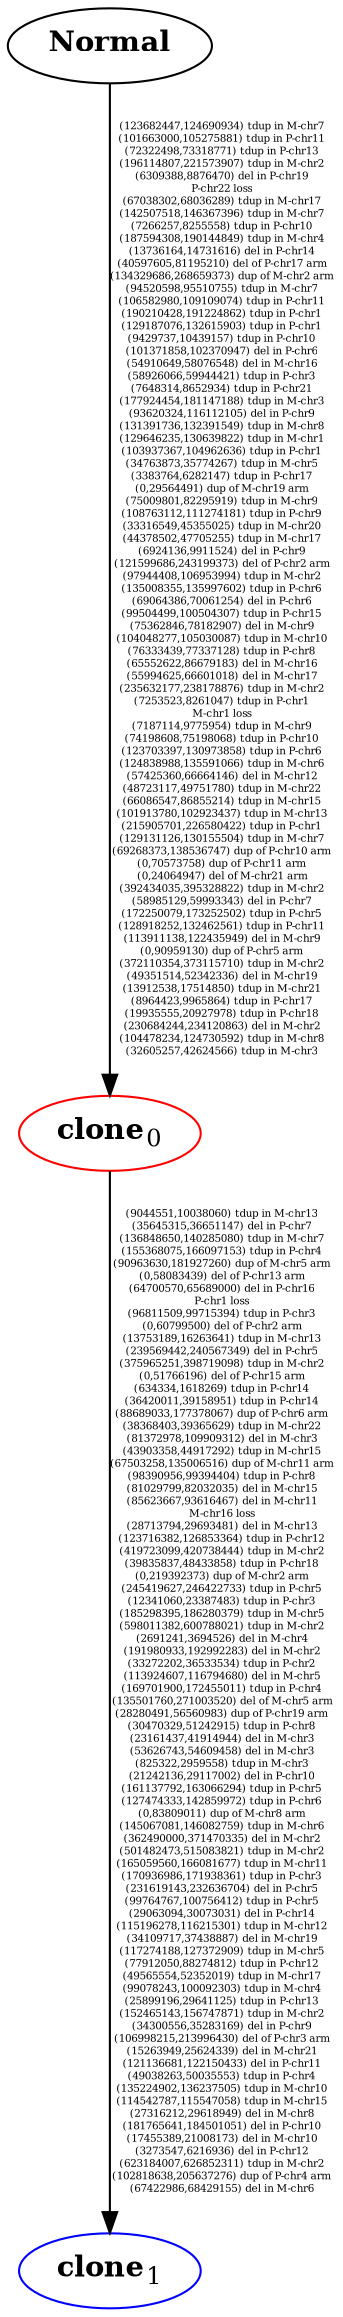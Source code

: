 digraph EvolutionaryCloneTree {
splines=true;
sep="+25,25";
overlap=scalexy;
nodesep=0.6;
	subgraph T {
		N[label=<<B>Normal</B>>,color=black]
		0[label=<<B>clone</B><SUB>0</SUB>>,color=red]
		1[label=<<B>clone</B><SUB>1</SUB>>,color=blue]
	{rank = same; 1}
	}
	N -> 0 [label="(123682447,124690934) tdup in M-chr7
(101663000,105275881) tdup in P-chr11
(72322498,73318771) tdup in P-chr13
(196114807,221573907) tdup in M-chr2
(6309388,8876470) del in P-chr19
P-chr22 loss
(67038302,68036289) tdup in M-chr17
(142507518,146367396) tdup in M-chr7
(7266257,8255558) tdup in P-chr10
(187594308,190144849) tdup in M-chr4
(13736164,14731616) del in P-chr14
(40597605,81195210) del of P-chr17 arm
(134329686,268659373) dup of M-chr2 arm
(94520598,95510755) tdup in M-chr7
(106582980,109109074) tdup in P-chr11
(190210428,191224862) tdup in P-chr1
(129187076,132615903) tdup in P-chr1
(9429737,10439157) tdup in P-chr10
(101371858,102370947) del in P-chr6
(54910649,58076548) del in M-chr16
(58926066,59944421) tdup in P-chr3
(7648314,8652934) tdup in P-chr21
(177924454,181147188) tdup in M-chr3
(93620324,116112105) del in P-chr9
(131391736,132391549) tdup in M-chr8
(129646235,130639822) tdup in M-chr1
(103937367,104962636) tdup in P-chr1
(34763873,35774267) tdup in M-chr5
(3383764,6282147) tdup in P-chr17
(0,29564491) dup of M-chr19 arm
(75009801,82295919) tdup in M-chr9
(108763112,111274181) tdup in P-chr9
(33316549,45355025) tdup in M-chr20
(44378502,47705255) tdup in M-chr17
(6924136,9911524) del in P-chr9
(121599686,243199373) del of P-chr2 arm
(97944408,106953994) tdup in M-chr2
(135008355,135997602) tdup in P-chr6
(69064386,70061254) del in P-chr6
(99504499,100504307) tdup in P-chr15
(75362846,78182907) del in M-chr9
(104048277,105030087) tdup in M-chr10
(76333439,77337128) tdup in P-chr8
(65552622,86679183) del in M-chr16
(55994625,66601018) del in M-chr17
(235632177,238178876) tdup in M-chr2
(7253523,8261047) tdup in P-chr1
M-chr1 loss
(7187114,9775954) tdup in M-chr9
(74198608,75198068) tdup in P-chr10
(123703397,130973858) tdup in P-chr6
(124838988,135591066) tdup in M-chr6
(57425360,66664146) del in M-chr12
(48723117,49751780) tdup in M-chr22
(66086547,86855214) tdup in M-chr15
(101913780,102923437) tdup in M-chr13
(215905701,226580422) tdup in P-chr1
(129131126,130155504) tdup in M-chr7
(69268373,138536747) dup of P-chr10 arm
(0,70573758) dup of P-chr11 arm
(0,24064947) del of M-chr21 arm
(392434035,395328822) tdup in M-chr2
(58985129,59993343) del in P-chr7
(172250079,173252502) tdup in P-chr5
(128918252,132462561) tdup in P-chr11
(113911138,122435949) del in M-chr9
(0,90959130) dup of P-chr5 arm
(372110354,373115710) tdup in M-chr2
(49351514,52342336) del in M-chr19
(13912538,17514850) tdup in M-chr21
(8964423,9965864) tdup in P-chr17
(19935555,20927978) tdup in P-chr18
(230684244,234120863) del in M-chr2
(104478234,124730592) tdup in M-chr8
(32605257,42624566) tdup in M-chr3", fontsize=5, fixedsize=true]
	0 -> 1 [label="(9044551,10038060) tdup in M-chr13
(35645315,36651147) del in P-chr7
(136848650,140285080) tdup in M-chr7
(155368075,166097153) tdup in P-chr4
(90963630,181927260) dup of M-chr5 arm
(0,58083439) del of P-chr13 arm
(64700570,65689000) del in P-chr16
P-chr1 loss
(96811509,99715394) tdup in P-chr3
(0,60799500) del of P-chr2 arm
(13753189,16263641) tdup in M-chr13
(239569442,240567349) del in P-chr5
(375965251,398719098) tdup in M-chr2
(0,51766196) del of P-chr15 arm
(634334,1618269) tdup in P-chr14
(36420011,39158951) tdup in P-chr14
(88689033,177378067) dup of P-chr6 arm
(38368403,39365629) tdup in M-chr22
(81372978,109909312) del in M-chr3
(43903358,44917292) tdup in M-chr15
(67503258,135006516) dup of M-chr11 arm
(98390956,99394404) tdup in P-chr8
(81029799,82032035) del in M-chr15
(85623667,93616467) del in M-chr11
M-chr16 loss
(28713794,29693481) del in M-chr13
(123716382,126853364) tdup in P-chr12
(419723099,420738444) tdup in M-chr2
(39835837,48433858) tdup in P-chr18
(0,219392373) dup of M-chr2 arm
(245419627,246422733) tdup in P-chr5
(12341060,23387483) tdup in P-chr3
(185298395,186280379) tdup in M-chr5
(598011382,600788021) tdup in M-chr2
(2691241,3694526) del in M-chr4
(191980933,192992283) del in M-chr2
(33272202,36533534) tdup in P-chr2
(113924607,116794680) del in M-chr5
(169701900,172455011) tdup in P-chr4
(135501760,271003520) del of M-chr5 arm
(28280491,56560983) dup of P-chr19 arm
(30470329,51242915) tdup in P-chr8
(23161437,41914944) del in M-chr3
(53626743,54609458) del in M-chr3
(825322,2959558) tdup in M-chr3
(21242136,29117002) del in P-chr10
(161137792,163066294) tdup in P-chr5
(127474333,142859972) tdup in P-chr6
(0,83809011) dup of M-chr8 arm
(145067081,146082759) tdup in M-chr6
(362490000,371470335) del in M-chr2
(501482473,515083821) tdup in M-chr2
(165059560,166081677) tdup in M-chr11
(170936986,171938361) tdup in P-chr3
(231619143,232636704) del in P-chr5
(99764767,100756412) tdup in P-chr5
(29063094,30073031) del in P-chr14
(115196278,116215301) tdup in M-chr12
(34109717,37438887) del in M-chr19
(117274188,127372909) tdup in M-chr5
(77912050,88274812) tdup in P-chr12
(49565554,52352019) tdup in M-chr17
(99078243,100092303) tdup in M-chr4
(25899196,29641125) tdup in P-chr13
(152465143,156747871) tdup in M-chr2
(34300556,35283169) del in P-chr9
(106998215,213996430) del of P-chr3 arm
(15263949,25624339) del in M-chr21
(121136681,122150433) del in P-chr11
(49038263,50035553) tdup in P-chr4
(135224902,136237505) tdup in M-chr10
(114542787,115547058) tdup in M-chr15
(27316212,29618949) del in M-chr8
(181765641,184501051) del in P-chr10
(17455389,21008173) del in M-chr10
(3273547,6216936) del in P-chr12
(623184007,626852311) tdup in M-chr2
(102818638,205637276) dup of P-chr4 arm
(67422986,68429155) del in M-chr6", fontsize=5, fixedsize=true]
}

